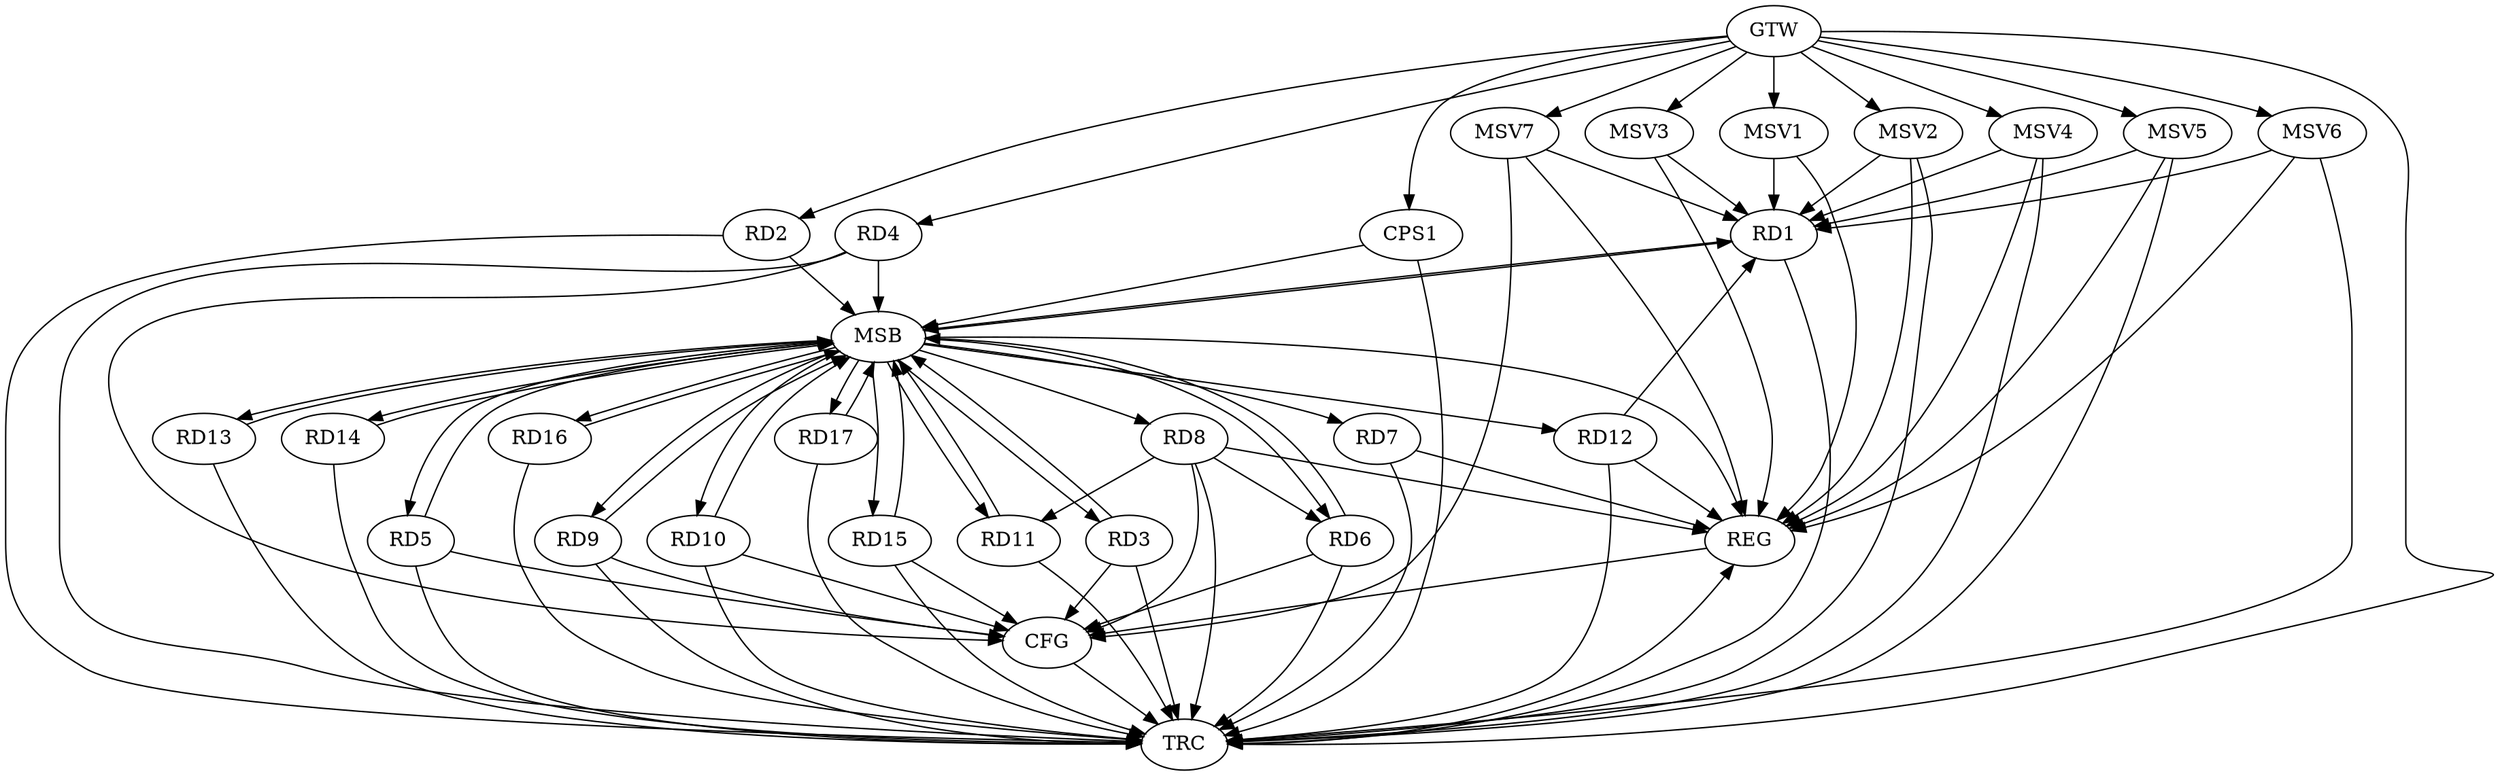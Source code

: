 strict digraph G {
  RD1 [ label="RD1" ];
  RD2 [ label="RD2" ];
  RD3 [ label="RD3" ];
  RD4 [ label="RD4" ];
  RD5 [ label="RD5" ];
  RD6 [ label="RD6" ];
  RD7 [ label="RD7" ];
  RD8 [ label="RD8" ];
  RD9 [ label="RD9" ];
  RD10 [ label="RD10" ];
  RD11 [ label="RD11" ];
  RD12 [ label="RD12" ];
  RD13 [ label="RD13" ];
  RD14 [ label="RD14" ];
  RD15 [ label="RD15" ];
  RD16 [ label="RD16" ];
  RD17 [ label="RD17" ];
  CPS1 [ label="CPS1" ];
  GTW [ label="GTW" ];
  REG [ label="REG" ];
  MSB [ label="MSB" ];
  CFG [ label="CFG" ];
  TRC [ label="TRC" ];
  MSV1 [ label="MSV1" ];
  MSV2 [ label="MSV2" ];
  MSV3 [ label="MSV3" ];
  MSV4 [ label="MSV4" ];
  MSV5 [ label="MSV5" ];
  MSV6 [ label="MSV6" ];
  MSV7 [ label="MSV7" ];
  RD12 -> RD1;
  RD8 -> RD6;
  RD8 -> RD11;
  GTW -> RD2;
  GTW -> RD4;
  GTW -> CPS1;
  RD7 -> REG;
  RD8 -> REG;
  RD12 -> REG;
  RD1 -> MSB;
  MSB -> RD11;
  MSB -> RD17;
  MSB -> REG;
  RD2 -> MSB;
  MSB -> RD16;
  RD3 -> MSB;
  MSB -> RD12;
  MSB -> RD14;
  RD4 -> MSB;
  MSB -> RD7;
  MSB -> RD13;
  MSB -> RD15;
  RD5 -> MSB;
  MSB -> RD3;
  MSB -> RD10;
  RD6 -> MSB;
  RD9 -> MSB;
  RD10 -> MSB;
  RD11 -> MSB;
  RD13 -> MSB;
  RD14 -> MSB;
  MSB -> RD8;
  MSB -> RD9;
  RD15 -> MSB;
  MSB -> RD1;
  MSB -> RD5;
  RD16 -> MSB;
  RD17 -> MSB;
  CPS1 -> MSB;
  MSB -> RD6;
  RD5 -> CFG;
  RD3 -> CFG;
  RD15 -> CFG;
  RD10 -> CFG;
  RD6 -> CFG;
  RD4 -> CFG;
  RD9 -> CFG;
  RD8 -> CFG;
  REG -> CFG;
  RD1 -> TRC;
  RD2 -> TRC;
  RD3 -> TRC;
  RD4 -> TRC;
  RD5 -> TRC;
  RD6 -> TRC;
  RD7 -> TRC;
  RD8 -> TRC;
  RD9 -> TRC;
  RD10 -> TRC;
  RD11 -> TRC;
  RD12 -> TRC;
  RD13 -> TRC;
  RD14 -> TRC;
  RD15 -> TRC;
  RD16 -> TRC;
  RD17 -> TRC;
  CPS1 -> TRC;
  GTW -> TRC;
  CFG -> TRC;
  TRC -> REG;
  MSV1 -> RD1;
  MSV2 -> RD1;
  MSV3 -> RD1;
  GTW -> MSV1;
  MSV1 -> REG;
  GTW -> MSV2;
  MSV2 -> REG;
  MSV2 -> TRC;
  GTW -> MSV3;
  MSV3 -> REG;
  MSV4 -> RD1;
  GTW -> MSV4;
  MSV4 -> REG;
  MSV4 -> TRC;
  MSV5 -> RD1;
  MSV6 -> RD1;
  GTW -> MSV5;
  MSV5 -> REG;
  MSV5 -> TRC;
  GTW -> MSV6;
  MSV6 -> REG;
  MSV6 -> TRC;
  MSV7 -> RD1;
  GTW -> MSV7;
  MSV7 -> REG;
  MSV7 -> CFG;
}
